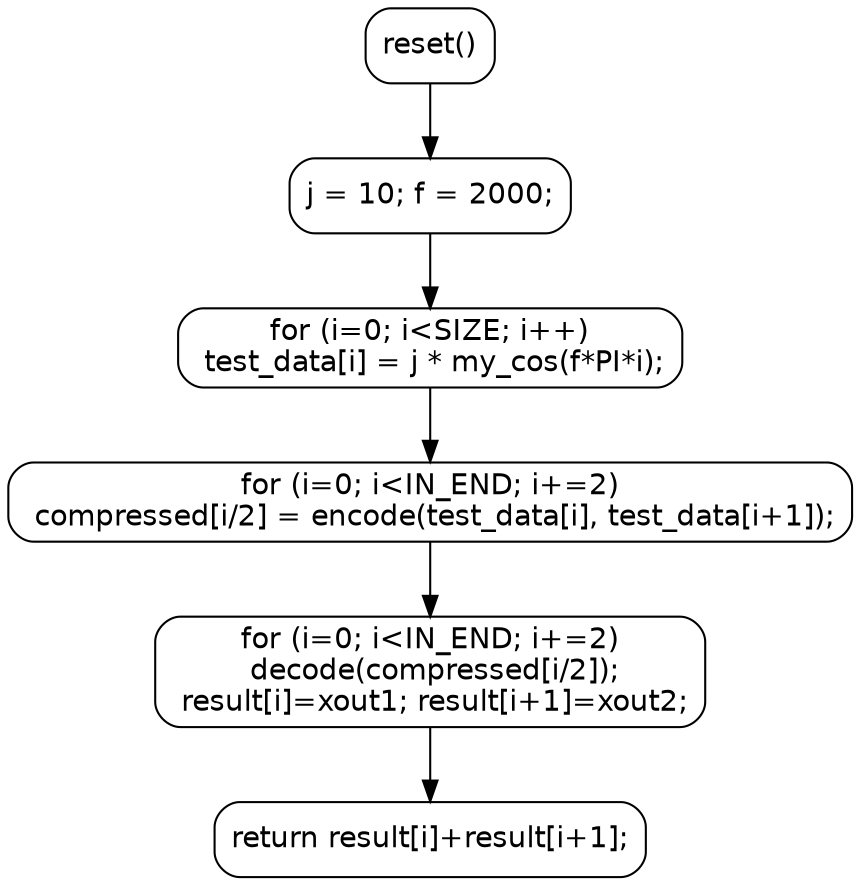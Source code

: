 digraph main_CFG {
    node [shape=box, style=rounded, fontname="Helvetica"];
    N1 [label="reset()"];
    N2 [label="j = 10; f = 2000;"];
    N3 [label="for (i=0; i<SIZE; i++)\n test_data[i] = j * my_cos(f*PI*i);"];
    N4 [label="for (i=0; i<IN_END; i+=2)\n compressed[i/2] = encode(test_data[i], test_data[i+1]);"];
    N5 [label="for (i=0; i<IN_END; i+=2)\n decode(compressed[i/2]);\n result[i]=xout1; result[i+1]=xout2;"];
    N6 [label="return result[i]+result[i+1];"];
    N1 -> N2 -> N3 -> N4 -> N5 -> N6;
}